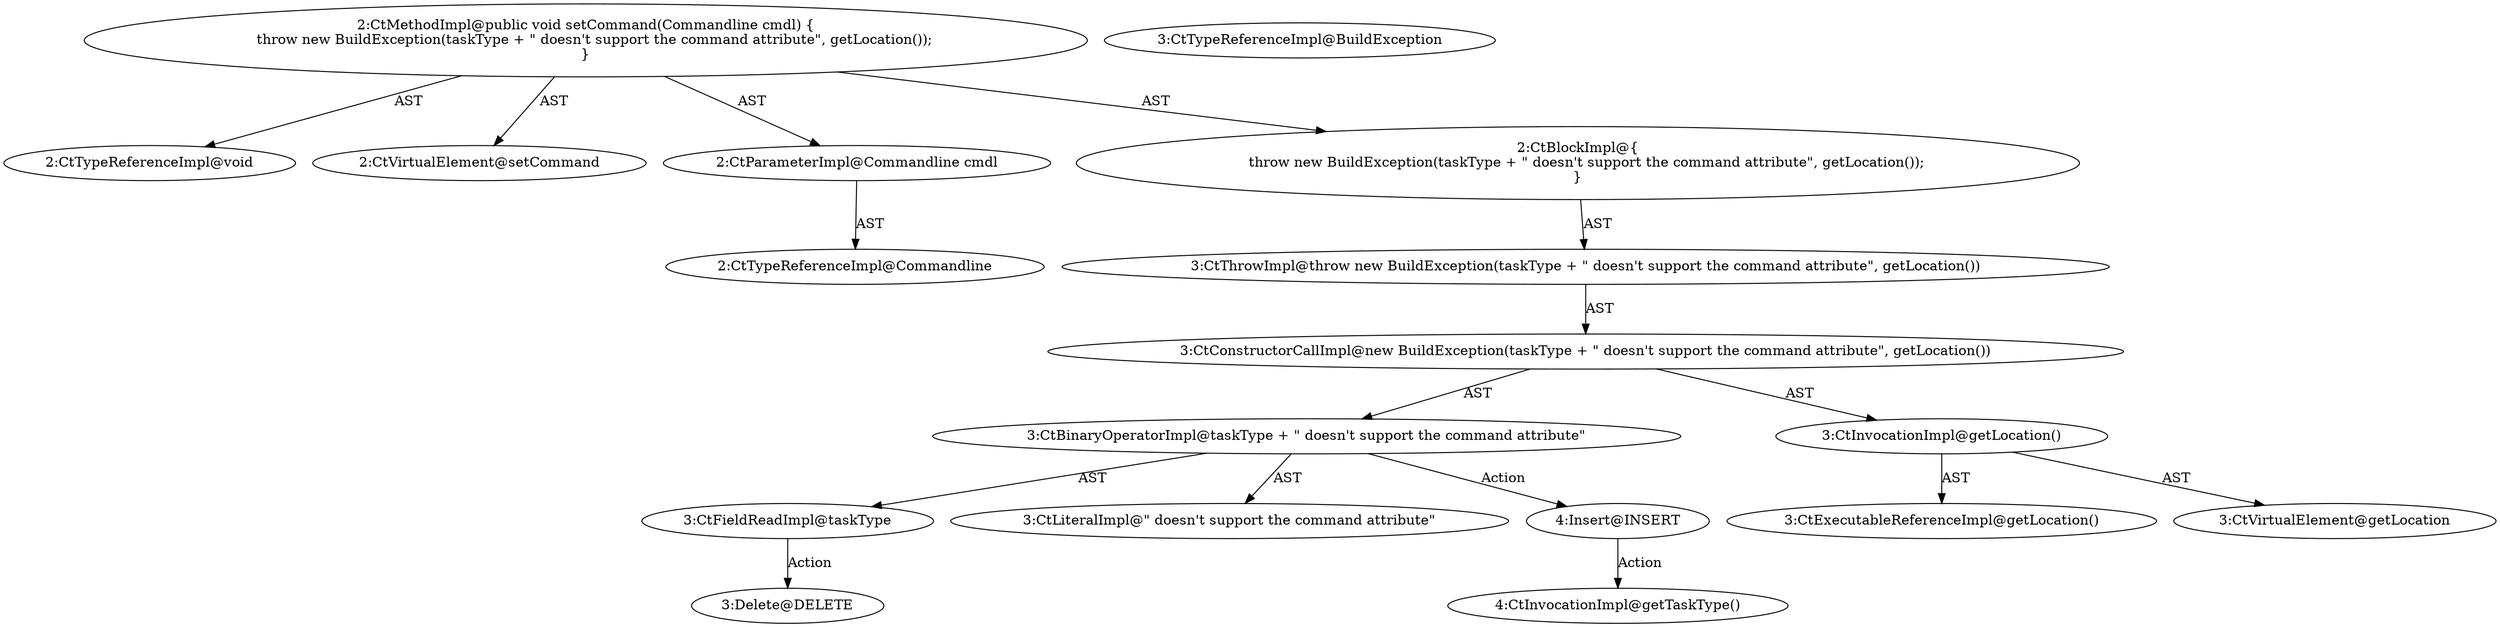 digraph "setCommand#?,Commandline" {
0 [label="2:CtTypeReferenceImpl@void" shape=ellipse]
1 [label="2:CtVirtualElement@setCommand" shape=ellipse]
2 [label="2:CtParameterImpl@Commandline cmdl" shape=ellipse]
3 [label="2:CtTypeReferenceImpl@Commandline" shape=ellipse]
4 [label="3:CtTypeReferenceImpl@BuildException" shape=ellipse]
5 [label="3:CtFieldReadImpl@taskType" shape=ellipse]
6 [label="3:CtLiteralImpl@\" doesn\'t support the command attribute\"" shape=ellipse]
7 [label="3:CtBinaryOperatorImpl@taskType + \" doesn\'t support the command attribute\"" shape=ellipse]
8 [label="3:CtExecutableReferenceImpl@getLocation()" shape=ellipse]
9 [label="3:CtVirtualElement@getLocation" shape=ellipse]
10 [label="3:CtInvocationImpl@getLocation()" shape=ellipse]
11 [label="3:CtConstructorCallImpl@new BuildException(taskType + \" doesn\'t support the command attribute\", getLocation())" shape=ellipse]
12 [label="3:CtThrowImpl@throw new BuildException(taskType + \" doesn\'t support the command attribute\", getLocation())" shape=ellipse]
13 [label="2:CtBlockImpl@\{
    throw new BuildException(taskType + \" doesn\'t support the command attribute\", getLocation());
\}" shape=ellipse]
14 [label="2:CtMethodImpl@public void setCommand(Commandline cmdl) \{
    throw new BuildException(taskType + \" doesn\'t support the command attribute\", getLocation());
\}" shape=ellipse]
15 [label="3:Delete@DELETE" shape=ellipse]
16 [label="4:Insert@INSERT" shape=ellipse]
17 [label="4:CtInvocationImpl@getTaskType()" shape=ellipse]
2 -> 3 [label="AST"];
5 -> 15 [label="Action"];
7 -> 5 [label="AST"];
7 -> 6 [label="AST"];
7 -> 16 [label="Action"];
10 -> 9 [label="AST"];
10 -> 8 [label="AST"];
11 -> 7 [label="AST"];
11 -> 10 [label="AST"];
12 -> 11 [label="AST"];
13 -> 12 [label="AST"];
14 -> 1 [label="AST"];
14 -> 0 [label="AST"];
14 -> 2 [label="AST"];
14 -> 13 [label="AST"];
16 -> 17 [label="Action"];
}